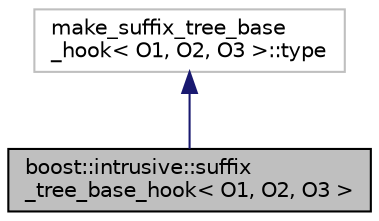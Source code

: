 digraph "boost::intrusive::suffix_tree_base_hook&lt; O1, O2, O3 &gt;"
{
  edge [fontname="Helvetica",fontsize="10",labelfontname="Helvetica",labelfontsize="10"];
  node [fontname="Helvetica",fontsize="10",shape=record];
  Node2 [label="boost::intrusive::suffix\l_tree_base_hook\< O1, O2, O3 \>",height=0.2,width=0.4,color="black", fillcolor="grey75", style="filled", fontcolor="black"];
  Node3 -> Node2 [dir="back",color="midnightblue",fontsize="10",style="solid",fontname="Helvetica"];
  Node3 [label="make_suffix_tree_base\l_hook\< O1, O2, O3 \>::type",height=0.2,width=0.4,color="grey75", fillcolor="white", style="filled"];
}
